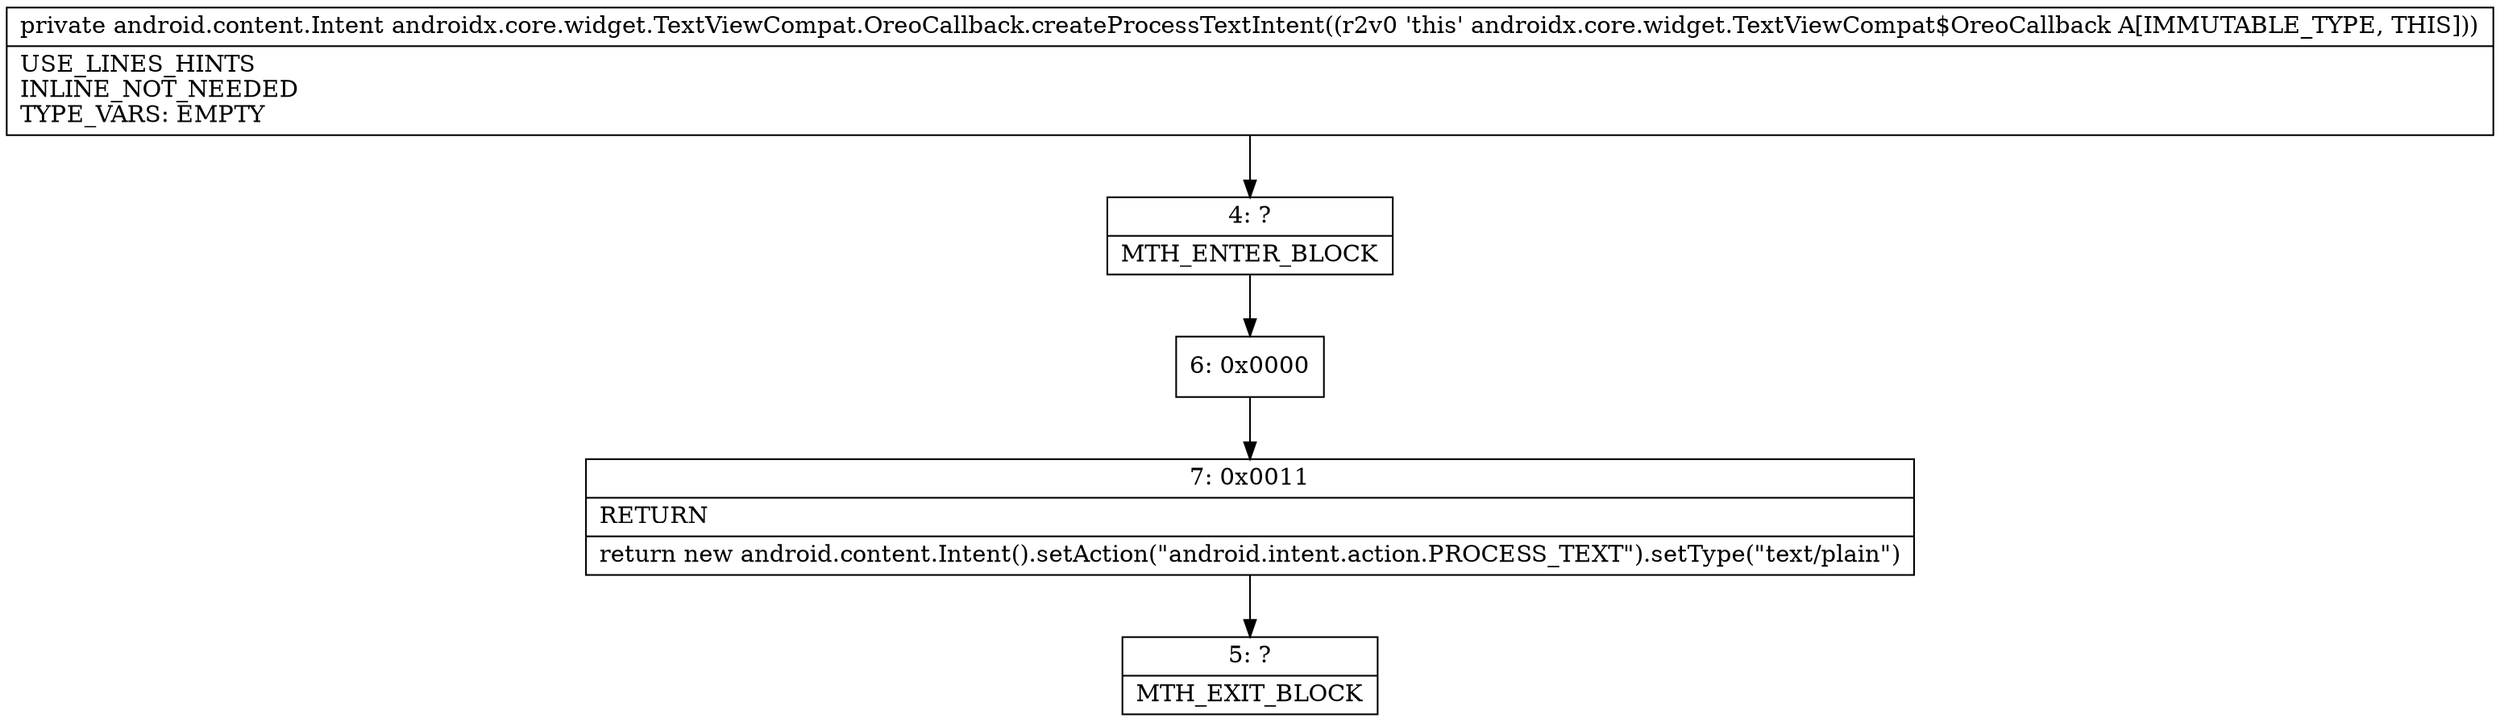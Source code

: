 digraph "CFG forandroidx.core.widget.TextViewCompat.OreoCallback.createProcessTextIntent()Landroid\/content\/Intent;" {
Node_4 [shape=record,label="{4\:\ ?|MTH_ENTER_BLOCK\l}"];
Node_6 [shape=record,label="{6\:\ 0x0000}"];
Node_7 [shape=record,label="{7\:\ 0x0011|RETURN\l|return new android.content.Intent().setAction(\"android.intent.action.PROCESS_TEXT\").setType(\"text\/plain\")\l}"];
Node_5 [shape=record,label="{5\:\ ?|MTH_EXIT_BLOCK\l}"];
MethodNode[shape=record,label="{private android.content.Intent androidx.core.widget.TextViewCompat.OreoCallback.createProcessTextIntent((r2v0 'this' androidx.core.widget.TextViewCompat$OreoCallback A[IMMUTABLE_TYPE, THIS]))  | USE_LINES_HINTS\lINLINE_NOT_NEEDED\lTYPE_VARS: EMPTY\l}"];
MethodNode -> Node_4;Node_4 -> Node_6;
Node_6 -> Node_7;
Node_7 -> Node_5;
}

